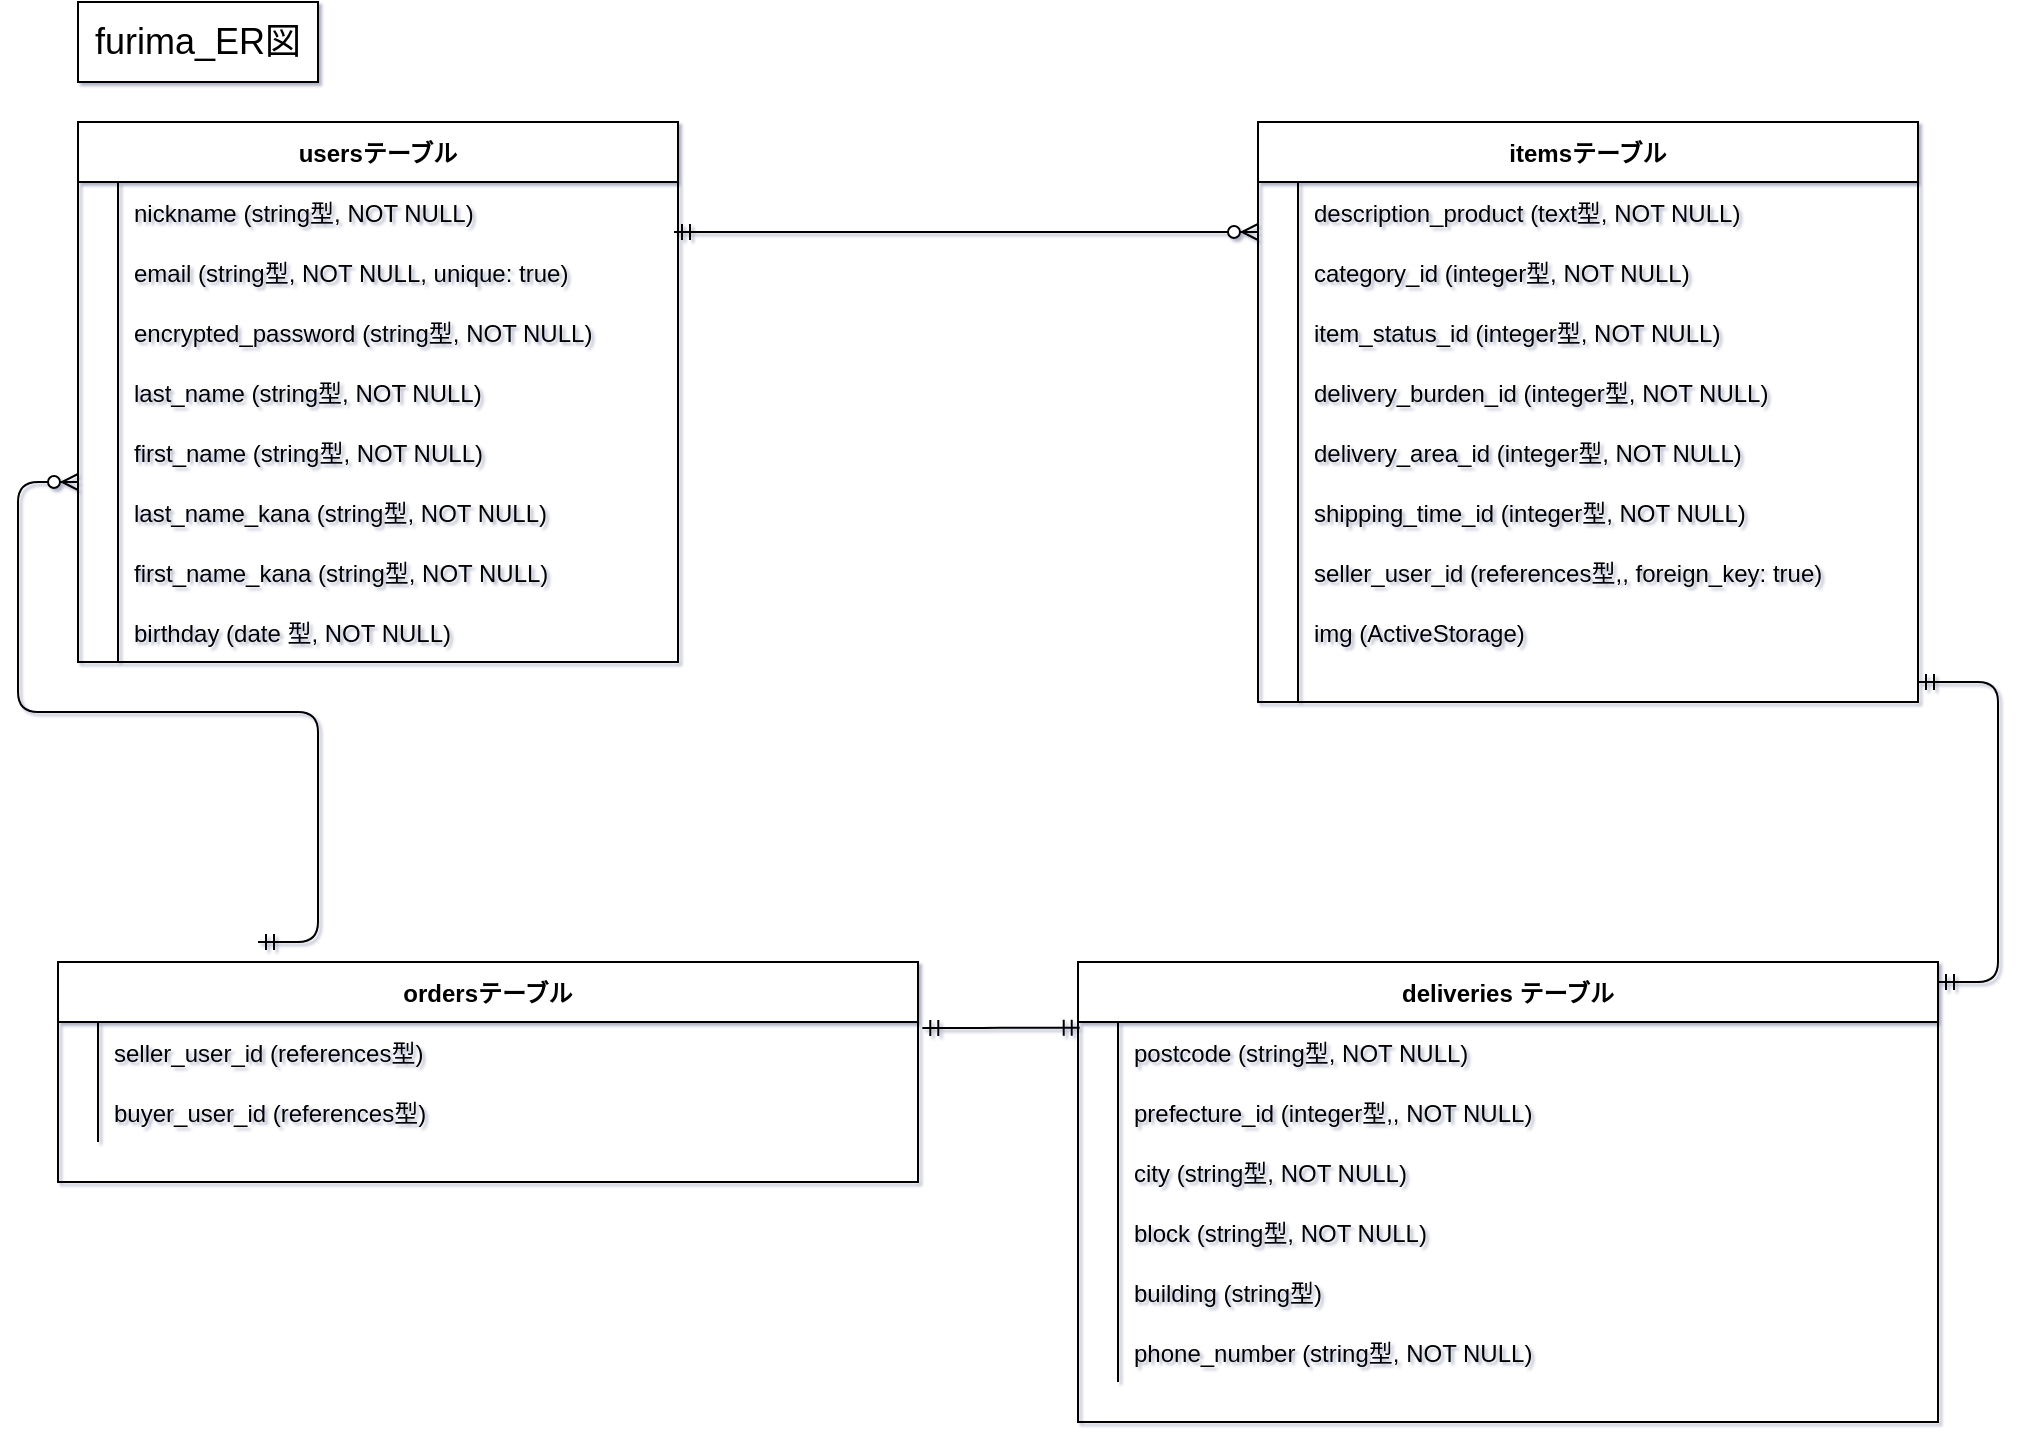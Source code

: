 <mxfile version="14.4.2" type="device"><diagram id="Z1LUBmAmDpVQYMSEyhby" name="Page-1"><mxGraphModel dx="1901" dy="502" grid="1" gridSize="10" guides="1" tooltips="1" connect="1" arrows="1" fold="1" page="0" pageScale="1" pageWidth="1169" pageHeight="827" math="0" shadow="1"><root><mxCell id="0"/><mxCell id="1" parent="0"/><mxCell id="z6vRA38vXSRTYfaLNDdw-1" value="itemsテーブル" style="shape=table;startSize=30;container=1;collapsible=1;childLayout=tableLayout;fixedRows=1;rowLines=0;fontStyle=1;align=center;resizeLast=1;" parent="1" vertex="1"><mxGeometry x="480" y="90" width="330" height="290" as="geometry"/></mxCell><mxCell id="z6vRA38vXSRTYfaLNDdw-23" value="" style="shape=partialRectangle;collapsible=0;dropTarget=0;pointerEvents=0;fillColor=none;top=0;left=0;bottom=0;right=0;points=[[0,0.5],[1,0.5]];portConstraint=eastwest;" parent="z6vRA38vXSRTYfaLNDdw-1" vertex="1"><mxGeometry y="30" width="330" height="30" as="geometry"/></mxCell><mxCell id="z6vRA38vXSRTYfaLNDdw-24" value="" style="shape=partialRectangle;connectable=0;fillColor=none;top=0;left=0;bottom=0;right=0;editable=1;overflow=hidden;" parent="z6vRA38vXSRTYfaLNDdw-23" vertex="1"><mxGeometry width="20" height="30" as="geometry"/></mxCell><mxCell id="z6vRA38vXSRTYfaLNDdw-25" value="description_product (text型, NOT NULL)" style="shape=partialRectangle;connectable=0;fillColor=none;top=0;left=0;bottom=0;right=0;align=left;spacingLeft=6;overflow=hidden;" parent="z6vRA38vXSRTYfaLNDdw-23" vertex="1"><mxGeometry x="20" width="310" height="30" as="geometry"/></mxCell><mxCell id="z6vRA38vXSRTYfaLNDdw-8" value="" style="shape=partialRectangle;collapsible=0;dropTarget=0;pointerEvents=0;fillColor=none;top=0;left=0;bottom=0;right=0;points=[[0,0.5],[1,0.5]];portConstraint=eastwest;" parent="z6vRA38vXSRTYfaLNDdw-1" vertex="1"><mxGeometry y="60" width="330" height="30" as="geometry"/></mxCell><mxCell id="z6vRA38vXSRTYfaLNDdw-9" value="" style="shape=partialRectangle;connectable=0;fillColor=none;top=0;left=0;bottom=0;right=0;editable=1;overflow=hidden;" parent="z6vRA38vXSRTYfaLNDdw-8" vertex="1"><mxGeometry width="20" height="30" as="geometry"/></mxCell><mxCell id="z6vRA38vXSRTYfaLNDdw-10" value="category_id (integer型, NOT NULL)" style="shape=partialRectangle;connectable=0;fillColor=none;top=0;left=0;bottom=0;right=0;align=left;spacingLeft=6;overflow=hidden;" parent="z6vRA38vXSRTYfaLNDdw-8" vertex="1"><mxGeometry x="20" width="310" height="30" as="geometry"/></mxCell><mxCell id="z6vRA38vXSRTYfaLNDdw-11" value="" style="shape=partialRectangle;collapsible=0;dropTarget=0;pointerEvents=0;fillColor=none;top=0;left=0;bottom=0;right=0;points=[[0,0.5],[1,0.5]];portConstraint=eastwest;" parent="z6vRA38vXSRTYfaLNDdw-1" vertex="1"><mxGeometry y="90" width="330" height="30" as="geometry"/></mxCell><mxCell id="z6vRA38vXSRTYfaLNDdw-12" value="" style="shape=partialRectangle;connectable=0;fillColor=none;top=0;left=0;bottom=0;right=0;editable=1;overflow=hidden;" parent="z6vRA38vXSRTYfaLNDdw-11" vertex="1"><mxGeometry width="20" height="30" as="geometry"/></mxCell><mxCell id="z6vRA38vXSRTYfaLNDdw-13" value="item_status_id (integer型, NOT NULL)" style="shape=partialRectangle;connectable=0;fillColor=none;top=0;left=0;bottom=0;right=0;align=left;spacingLeft=6;overflow=hidden;" parent="z6vRA38vXSRTYfaLNDdw-11" vertex="1"><mxGeometry x="20" width="310" height="30" as="geometry"/></mxCell><mxCell id="z6vRA38vXSRTYfaLNDdw-14" value="" style="shape=partialRectangle;collapsible=0;dropTarget=0;pointerEvents=0;fillColor=none;top=0;left=0;bottom=0;right=0;points=[[0,0.5],[1,0.5]];portConstraint=eastwest;" parent="z6vRA38vXSRTYfaLNDdw-1" vertex="1"><mxGeometry y="120" width="330" height="30" as="geometry"/></mxCell><mxCell id="z6vRA38vXSRTYfaLNDdw-15" value="" style="shape=partialRectangle;connectable=0;fillColor=none;top=0;left=0;bottom=0;right=0;editable=1;overflow=hidden;" parent="z6vRA38vXSRTYfaLNDdw-14" vertex="1"><mxGeometry width="20" height="30" as="geometry"/></mxCell><mxCell id="z6vRA38vXSRTYfaLNDdw-16" value="delivery_burden_id (integer型, NOT NULL)" style="shape=partialRectangle;connectable=0;fillColor=none;top=0;left=0;bottom=0;right=0;align=left;spacingLeft=6;overflow=hidden;" parent="z6vRA38vXSRTYfaLNDdw-14" vertex="1"><mxGeometry x="20" width="310" height="30" as="geometry"/></mxCell><mxCell id="z6vRA38vXSRTYfaLNDdw-17" value="" style="shape=partialRectangle;collapsible=0;dropTarget=0;pointerEvents=0;fillColor=none;top=0;left=0;bottom=0;right=0;points=[[0,0.5],[1,0.5]];portConstraint=eastwest;" parent="z6vRA38vXSRTYfaLNDdw-1" vertex="1"><mxGeometry y="150" width="330" height="30" as="geometry"/></mxCell><mxCell id="z6vRA38vXSRTYfaLNDdw-18" value="" style="shape=partialRectangle;connectable=0;fillColor=none;top=0;left=0;bottom=0;right=0;editable=1;overflow=hidden;" parent="z6vRA38vXSRTYfaLNDdw-17" vertex="1"><mxGeometry width="20" height="30" as="geometry"/></mxCell><mxCell id="z6vRA38vXSRTYfaLNDdw-19" value="delivery_area_id (integer型, NOT NULL)" style="shape=partialRectangle;connectable=0;fillColor=none;top=0;left=0;bottom=0;right=0;align=left;spacingLeft=6;overflow=hidden;" parent="z6vRA38vXSRTYfaLNDdw-17" vertex="1"><mxGeometry x="20" width="310" height="30" as="geometry"/></mxCell><mxCell id="z6vRA38vXSRTYfaLNDdw-20" value="" style="shape=partialRectangle;collapsible=0;dropTarget=0;pointerEvents=0;fillColor=none;top=0;left=0;bottom=0;right=0;points=[[0,0.5],[1,0.5]];portConstraint=eastwest;" parent="z6vRA38vXSRTYfaLNDdw-1" vertex="1"><mxGeometry y="180" width="330" height="30" as="geometry"/></mxCell><mxCell id="z6vRA38vXSRTYfaLNDdw-21" value="" style="shape=partialRectangle;connectable=0;fillColor=none;top=0;left=0;bottom=0;right=0;editable=1;overflow=hidden;" parent="z6vRA38vXSRTYfaLNDdw-20" vertex="1"><mxGeometry width="20" height="30" as="geometry"/></mxCell><mxCell id="z6vRA38vXSRTYfaLNDdw-22" value="shipping_time_id (integer型, NOT NULL)" style="shape=partialRectangle;connectable=0;fillColor=none;top=0;left=0;bottom=0;right=0;align=left;spacingLeft=6;overflow=hidden;" parent="z6vRA38vXSRTYfaLNDdw-20" vertex="1"><mxGeometry x="20" width="310" height="30" as="geometry"/></mxCell><mxCell id="z6vRA38vXSRTYfaLNDdw-114" value="" style="shape=partialRectangle;collapsible=0;dropTarget=0;pointerEvents=0;fillColor=none;top=0;left=0;bottom=0;right=0;points=[[0,0.5],[1,0.5]];portConstraint=eastwest;" parent="z6vRA38vXSRTYfaLNDdw-1" vertex="1"><mxGeometry y="210" width="330" height="30" as="geometry"/></mxCell><mxCell id="z6vRA38vXSRTYfaLNDdw-115" value="" style="shape=partialRectangle;connectable=0;fillColor=none;top=0;left=0;bottom=0;right=0;editable=1;overflow=hidden;" parent="z6vRA38vXSRTYfaLNDdw-114" vertex="1"><mxGeometry width="20" height="30" as="geometry"/></mxCell><mxCell id="z6vRA38vXSRTYfaLNDdw-116" value="seller_user_id (references型,, foreign_key: true)" style="shape=partialRectangle;connectable=0;fillColor=none;top=0;left=0;bottom=0;right=0;align=left;spacingLeft=6;overflow=hidden;" parent="z6vRA38vXSRTYfaLNDdw-114" vertex="1"><mxGeometry x="20" width="310" height="30" as="geometry"/></mxCell><mxCell id="z6vRA38vXSRTYfaLNDdw-29" value="" style="shape=partialRectangle;collapsible=0;dropTarget=0;pointerEvents=0;fillColor=none;top=0;left=0;bottom=0;right=0;points=[[0,0.5],[1,0.5]];portConstraint=eastwest;" parent="z6vRA38vXSRTYfaLNDdw-1" vertex="1"><mxGeometry y="240" width="330" height="30" as="geometry"/></mxCell><mxCell id="z6vRA38vXSRTYfaLNDdw-30" value="" style="shape=partialRectangle;connectable=0;fillColor=none;top=0;left=0;bottom=0;right=0;editable=1;overflow=hidden;" parent="z6vRA38vXSRTYfaLNDdw-29" vertex="1"><mxGeometry width="20" height="30" as="geometry"/></mxCell><mxCell id="z6vRA38vXSRTYfaLNDdw-31" value="img (ActiveStorage)" style="shape=partialRectangle;connectable=0;fillColor=none;top=0;left=0;bottom=0;right=0;align=left;spacingLeft=6;overflow=hidden;" parent="z6vRA38vXSRTYfaLNDdw-29" vertex="1"><mxGeometry x="20" width="310" height="30" as="geometry"/></mxCell><mxCell id="z6vRA38vXSRTYfaLNDdw-2" value="" style="shape=partialRectangle;collapsible=0;dropTarget=0;pointerEvents=0;fillColor=none;top=0;left=0;bottom=1;right=0;points=[[0,0.5],[1,0.5]];portConstraint=eastwest;" parent="z6vRA38vXSRTYfaLNDdw-1" vertex="1"><mxGeometry y="270" width="330" height="20" as="geometry"/></mxCell><mxCell id="z6vRA38vXSRTYfaLNDdw-3" value="" style="shape=partialRectangle;connectable=0;fillColor=none;top=0;left=0;bottom=0;right=0;fontStyle=1;overflow=hidden;" parent="z6vRA38vXSRTYfaLNDdw-2" vertex="1"><mxGeometry width="20" height="20" as="geometry"/></mxCell><mxCell id="z6vRA38vXSRTYfaLNDdw-4" value="" style="shape=partialRectangle;connectable=0;fillColor=none;top=0;left=0;bottom=0;right=0;align=left;spacingLeft=6;fontStyle=5;overflow=hidden;" parent="z6vRA38vXSRTYfaLNDdw-2" vertex="1"><mxGeometry x="20" width="310" height="20" as="geometry"/></mxCell><mxCell id="z6vRA38vXSRTYfaLNDdw-40" value="usersテーブル" style="shape=table;startSize=30;container=1;collapsible=1;childLayout=tableLayout;fixedRows=1;rowLines=0;fontStyle=1;align=center;resizeLast=1;" parent="1" vertex="1"><mxGeometry x="-110" y="90" width="300" height="270" as="geometry"/></mxCell><mxCell id="z6vRA38vXSRTYfaLNDdw-44" value="" style="shape=partialRectangle;collapsible=0;dropTarget=0;pointerEvents=0;fillColor=none;top=0;left=0;bottom=0;right=0;points=[[0,0.5],[1,0.5]];portConstraint=eastwest;" parent="z6vRA38vXSRTYfaLNDdw-40" vertex="1"><mxGeometry y="30" width="300" height="30" as="geometry"/></mxCell><mxCell id="z6vRA38vXSRTYfaLNDdw-45" value="" style="shape=partialRectangle;connectable=0;fillColor=none;top=0;left=0;bottom=0;right=0;editable=1;overflow=hidden;" parent="z6vRA38vXSRTYfaLNDdw-44" vertex="1"><mxGeometry width="20" height="30" as="geometry"/></mxCell><mxCell id="z6vRA38vXSRTYfaLNDdw-46" value="nickname (string型, NOT NULL)" style="shape=partialRectangle;connectable=0;fillColor=none;top=0;left=0;bottom=0;right=0;align=left;spacingLeft=6;overflow=hidden;" parent="z6vRA38vXSRTYfaLNDdw-44" vertex="1"><mxGeometry x="20" width="280" height="30" as="geometry"/></mxCell><mxCell id="z6vRA38vXSRTYfaLNDdw-47" value="" style="shape=partialRectangle;collapsible=0;dropTarget=0;pointerEvents=0;fillColor=none;top=0;left=0;bottom=0;right=0;points=[[0,0.5],[1,0.5]];portConstraint=eastwest;" parent="z6vRA38vXSRTYfaLNDdw-40" vertex="1"><mxGeometry y="60" width="300" height="30" as="geometry"/></mxCell><mxCell id="z6vRA38vXSRTYfaLNDdw-48" value="" style="shape=partialRectangle;connectable=0;fillColor=none;top=0;left=0;bottom=0;right=0;editable=1;overflow=hidden;" parent="z6vRA38vXSRTYfaLNDdw-47" vertex="1"><mxGeometry width="20" height="30" as="geometry"/></mxCell><mxCell id="z6vRA38vXSRTYfaLNDdw-49" value="email (string型, NOT NULL, unique: true)" style="shape=partialRectangle;connectable=0;fillColor=none;top=0;left=0;bottom=0;right=0;align=left;spacingLeft=6;overflow=hidden;" parent="z6vRA38vXSRTYfaLNDdw-47" vertex="1"><mxGeometry x="20" width="280" height="30" as="geometry"/></mxCell><mxCell id="z6vRA38vXSRTYfaLNDdw-50" value="" style="shape=partialRectangle;collapsible=0;dropTarget=0;pointerEvents=0;fillColor=none;top=0;left=0;bottom=0;right=0;points=[[0,0.5],[1,0.5]];portConstraint=eastwest;" parent="z6vRA38vXSRTYfaLNDdw-40" vertex="1"><mxGeometry y="90" width="300" height="30" as="geometry"/></mxCell><mxCell id="z6vRA38vXSRTYfaLNDdw-51" value="" style="shape=partialRectangle;connectable=0;fillColor=none;top=0;left=0;bottom=0;right=0;editable=1;overflow=hidden;" parent="z6vRA38vXSRTYfaLNDdw-50" vertex="1"><mxGeometry width="20" height="30" as="geometry"/></mxCell><mxCell id="z6vRA38vXSRTYfaLNDdw-52" value="encrypted_password (string型, NOT NULL)" style="shape=partialRectangle;connectable=0;fillColor=none;top=0;left=0;bottom=0;right=0;align=left;spacingLeft=6;overflow=hidden;" parent="z6vRA38vXSRTYfaLNDdw-50" vertex="1"><mxGeometry x="20" width="280" height="30" as="geometry"/></mxCell><mxCell id="z6vRA38vXSRTYfaLNDdw-56" value="" style="shape=partialRectangle;collapsible=0;dropTarget=0;pointerEvents=0;fillColor=none;top=0;left=0;bottom=0;right=0;points=[[0,0.5],[1,0.5]];portConstraint=eastwest;" parent="z6vRA38vXSRTYfaLNDdw-40" vertex="1"><mxGeometry y="120" width="300" height="30" as="geometry"/></mxCell><mxCell id="z6vRA38vXSRTYfaLNDdw-57" value="" style="shape=partialRectangle;connectable=0;fillColor=none;top=0;left=0;bottom=0;right=0;editable=1;overflow=hidden;" parent="z6vRA38vXSRTYfaLNDdw-56" vertex="1"><mxGeometry width="20" height="30" as="geometry"/></mxCell><mxCell id="z6vRA38vXSRTYfaLNDdw-58" value="last_name (string型, NOT NULL)" style="shape=partialRectangle;connectable=0;fillColor=none;top=0;left=0;bottom=0;right=0;align=left;spacingLeft=6;overflow=hidden;" parent="z6vRA38vXSRTYfaLNDdw-56" vertex="1"><mxGeometry x="20" width="280" height="30" as="geometry"/></mxCell><mxCell id="z6vRA38vXSRTYfaLNDdw-59" value="" style="shape=partialRectangle;collapsible=0;dropTarget=0;pointerEvents=0;fillColor=none;top=0;left=0;bottom=0;right=0;points=[[0,0.5],[1,0.5]];portConstraint=eastwest;" parent="z6vRA38vXSRTYfaLNDdw-40" vertex="1"><mxGeometry y="150" width="300" height="30" as="geometry"/></mxCell><mxCell id="z6vRA38vXSRTYfaLNDdw-60" value="" style="shape=partialRectangle;connectable=0;fillColor=none;top=0;left=0;bottom=0;right=0;editable=1;overflow=hidden;" parent="z6vRA38vXSRTYfaLNDdw-59" vertex="1"><mxGeometry width="20" height="30" as="geometry"/></mxCell><mxCell id="z6vRA38vXSRTYfaLNDdw-61" value="first_name (string型, NOT NULL)" style="shape=partialRectangle;connectable=0;fillColor=none;top=0;left=0;bottom=0;right=0;align=left;spacingLeft=6;overflow=hidden;" parent="z6vRA38vXSRTYfaLNDdw-59" vertex="1"><mxGeometry x="20" width="280" height="30" as="geometry"/></mxCell><mxCell id="z6vRA38vXSRTYfaLNDdw-62" value="" style="shape=partialRectangle;collapsible=0;dropTarget=0;pointerEvents=0;fillColor=none;top=0;left=0;bottom=0;right=0;points=[[0,0.5],[1,0.5]];portConstraint=eastwest;" parent="z6vRA38vXSRTYfaLNDdw-40" vertex="1"><mxGeometry y="180" width="300" height="30" as="geometry"/></mxCell><mxCell id="z6vRA38vXSRTYfaLNDdw-63" value="" style="shape=partialRectangle;connectable=0;fillColor=none;top=0;left=0;bottom=0;right=0;editable=1;overflow=hidden;" parent="z6vRA38vXSRTYfaLNDdw-62" vertex="1"><mxGeometry width="20" height="30" as="geometry"/></mxCell><mxCell id="z6vRA38vXSRTYfaLNDdw-64" value="last_name_kana (string型, NOT NULL)" style="shape=partialRectangle;connectable=0;fillColor=none;top=0;left=0;bottom=0;right=0;align=left;spacingLeft=6;overflow=hidden;" parent="z6vRA38vXSRTYfaLNDdw-62" vertex="1"><mxGeometry x="20" width="280" height="30" as="geometry"/></mxCell><mxCell id="z6vRA38vXSRTYfaLNDdw-65" value="" style="shape=partialRectangle;collapsible=0;dropTarget=0;pointerEvents=0;fillColor=none;top=0;left=0;bottom=0;right=0;points=[[0,0.5],[1,0.5]];portConstraint=eastwest;" parent="z6vRA38vXSRTYfaLNDdw-40" vertex="1"><mxGeometry y="210" width="300" height="30" as="geometry"/></mxCell><mxCell id="z6vRA38vXSRTYfaLNDdw-66" value="" style="shape=partialRectangle;connectable=0;fillColor=none;top=0;left=0;bottom=0;right=0;editable=1;overflow=hidden;" parent="z6vRA38vXSRTYfaLNDdw-65" vertex="1"><mxGeometry width="20" height="30" as="geometry"/></mxCell><mxCell id="z6vRA38vXSRTYfaLNDdw-67" value="first_name_kana (string型, NOT NULL)" style="shape=partialRectangle;connectable=0;fillColor=none;top=0;left=0;bottom=0;right=0;align=left;spacingLeft=6;overflow=hidden;" parent="z6vRA38vXSRTYfaLNDdw-65" vertex="1"><mxGeometry x="20" width="280" height="30" as="geometry"/></mxCell><mxCell id="z6vRA38vXSRTYfaLNDdw-68" value="" style="shape=partialRectangle;collapsible=0;dropTarget=0;pointerEvents=0;fillColor=none;top=0;left=0;bottom=0;right=0;points=[[0,0.5],[1,0.5]];portConstraint=eastwest;" parent="z6vRA38vXSRTYfaLNDdw-40" vertex="1"><mxGeometry y="240" width="300" height="30" as="geometry"/></mxCell><mxCell id="z6vRA38vXSRTYfaLNDdw-69" value="" style="shape=partialRectangle;connectable=0;fillColor=none;top=0;left=0;bottom=0;right=0;editable=1;overflow=hidden;" parent="z6vRA38vXSRTYfaLNDdw-68" vertex="1"><mxGeometry width="20" height="30" as="geometry"/></mxCell><mxCell id="z6vRA38vXSRTYfaLNDdw-70" value="birthday (date 型, NOT NULL)" style="shape=partialRectangle;connectable=0;fillColor=none;top=0;left=0;bottom=0;right=0;align=left;spacingLeft=6;overflow=hidden;" parent="z6vRA38vXSRTYfaLNDdw-68" vertex="1"><mxGeometry x="20" width="280" height="30" as="geometry"/></mxCell><mxCell id="z6vRA38vXSRTYfaLNDdw-77" value="ordersテーブル" style="shape=table;startSize=30;container=1;collapsible=1;childLayout=tableLayout;fixedRows=1;rowLines=0;fontStyle=1;align=center;resizeLast=1;" parent="1" vertex="1"><mxGeometry x="-120" y="510" width="430" height="110.0" as="geometry"/></mxCell><mxCell id="z6vRA38vXSRTYfaLNDdw-117" value="" style="shape=partialRectangle;collapsible=0;dropTarget=0;pointerEvents=0;fillColor=none;top=0;left=0;bottom=0;right=0;points=[[0,0.5],[1,0.5]];portConstraint=eastwest;" parent="z6vRA38vXSRTYfaLNDdw-77" vertex="1"><mxGeometry y="30" width="430" height="30" as="geometry"/></mxCell><mxCell id="z6vRA38vXSRTYfaLNDdw-118" value="" style="shape=partialRectangle;connectable=0;fillColor=none;top=0;left=0;bottom=0;right=0;editable=1;overflow=hidden;" parent="z6vRA38vXSRTYfaLNDdw-117" vertex="1"><mxGeometry width="20" height="30" as="geometry"/></mxCell><mxCell id="z6vRA38vXSRTYfaLNDdw-119" value="seller_user_id (references型)" style="shape=partialRectangle;connectable=0;fillColor=none;top=0;left=0;bottom=0;right=0;align=left;spacingLeft=6;overflow=hidden;" parent="z6vRA38vXSRTYfaLNDdw-117" vertex="1"><mxGeometry x="20" width="410" height="30" as="geometry"/></mxCell><mxCell id="z6vRA38vXSRTYfaLNDdw-185" value="" style="shape=partialRectangle;collapsible=0;dropTarget=0;pointerEvents=0;fillColor=none;top=0;left=0;bottom=0;right=0;points=[[0,0.5],[1,0.5]];portConstraint=eastwest;" parent="z6vRA38vXSRTYfaLNDdw-77" vertex="1"><mxGeometry y="60" width="430" height="30" as="geometry"/></mxCell><mxCell id="z6vRA38vXSRTYfaLNDdw-186" value="" style="shape=partialRectangle;connectable=0;fillColor=none;top=0;left=0;bottom=0;right=0;editable=1;overflow=hidden;" parent="z6vRA38vXSRTYfaLNDdw-185" vertex="1"><mxGeometry width="20" height="30" as="geometry"/></mxCell><mxCell id="z6vRA38vXSRTYfaLNDdw-187" value="buyer_user_id (references型)" style="shape=partialRectangle;connectable=0;fillColor=none;top=0;left=0;bottom=0;right=0;align=left;spacingLeft=6;overflow=hidden;" parent="z6vRA38vXSRTYfaLNDdw-185" vertex="1"><mxGeometry x="20" width="410" height="30" as="geometry"/></mxCell><mxCell id="z6vRA38vXSRTYfaLNDdw-223" value="" style="edgeStyle=entityRelationEdgeStyle;fontSize=12;html=1;endArrow=ERzeroToMany;startArrow=ERmandOne;" parent="1" edge="1"><mxGeometry width="100" height="100" relative="1" as="geometry"><mxPoint x="188" y="145" as="sourcePoint"/><mxPoint x="480" y="145" as="targetPoint"/></mxGeometry></mxCell><mxCell id="VwAzYeS-EbkZfGxobmNi-1" value="&lt;font style=&quot;font-size: 18px&quot;&gt;furima_ER図&lt;/font&gt;" style="rounded=0;whiteSpace=wrap;html=1;sketch=0;strokeColor=#000000;" vertex="1" parent="1"><mxGeometry x="-110" y="30" width="120" height="40" as="geometry"/></mxCell><mxCell id="VwAzYeS-EbkZfGxobmNi-2" value="deliveries テーブル" style="shape=table;startSize=30;container=1;collapsible=1;childLayout=tableLayout;fixedRows=1;rowLines=0;fontStyle=1;align=center;resizeLast=1;" vertex="1" parent="1"><mxGeometry x="390" y="510" width="430" height="230.0" as="geometry"/></mxCell><mxCell id="VwAzYeS-EbkZfGxobmNi-12" value="" style="shape=partialRectangle;collapsible=0;dropTarget=0;pointerEvents=0;fillColor=none;top=0;left=0;bottom=0;right=0;points=[[0,0.5],[1,0.5]];portConstraint=eastwest;" vertex="1" parent="VwAzYeS-EbkZfGxobmNi-2"><mxGeometry y="30" width="430" height="30" as="geometry"/></mxCell><mxCell id="VwAzYeS-EbkZfGxobmNi-13" value="" style="shape=partialRectangle;connectable=0;fillColor=none;top=0;left=0;bottom=0;right=0;editable=1;overflow=hidden;" vertex="1" parent="VwAzYeS-EbkZfGxobmNi-12"><mxGeometry width="20" height="30" as="geometry"/></mxCell><mxCell id="VwAzYeS-EbkZfGxobmNi-14" value="postcode (string型, NOT NULL)" style="shape=partialRectangle;connectable=0;fillColor=none;top=0;left=0;bottom=0;right=0;align=left;spacingLeft=6;overflow=hidden;" vertex="1" parent="VwAzYeS-EbkZfGxobmNi-12"><mxGeometry x="20" width="410" height="30" as="geometry"/></mxCell><mxCell id="VwAzYeS-EbkZfGxobmNi-15" value="" style="shape=partialRectangle;collapsible=0;dropTarget=0;pointerEvents=0;fillColor=none;top=0;left=0;bottom=0;right=0;points=[[0,0.5],[1,0.5]];portConstraint=eastwest;" vertex="1" parent="VwAzYeS-EbkZfGxobmNi-2"><mxGeometry y="60" width="430" height="30" as="geometry"/></mxCell><mxCell id="VwAzYeS-EbkZfGxobmNi-16" value="" style="shape=partialRectangle;connectable=0;fillColor=none;top=0;left=0;bottom=0;right=0;editable=1;overflow=hidden;" vertex="1" parent="VwAzYeS-EbkZfGxobmNi-15"><mxGeometry width="20" height="30" as="geometry"/></mxCell><mxCell id="VwAzYeS-EbkZfGxobmNi-17" value="prefecture_id (integer型,, NOT NULL)" style="shape=partialRectangle;connectable=0;fillColor=none;top=0;left=0;bottom=0;right=0;align=left;spacingLeft=6;overflow=hidden;" vertex="1" parent="VwAzYeS-EbkZfGxobmNi-15"><mxGeometry x="20" width="410" height="30" as="geometry"/></mxCell><mxCell id="VwAzYeS-EbkZfGxobmNi-18" value="" style="shape=partialRectangle;collapsible=0;dropTarget=0;pointerEvents=0;fillColor=none;top=0;left=0;bottom=0;right=0;points=[[0,0.5],[1,0.5]];portConstraint=eastwest;" vertex="1" parent="VwAzYeS-EbkZfGxobmNi-2"><mxGeometry y="90" width="430" height="30" as="geometry"/></mxCell><mxCell id="VwAzYeS-EbkZfGxobmNi-19" value="" style="shape=partialRectangle;connectable=0;fillColor=none;top=0;left=0;bottom=0;right=0;editable=1;overflow=hidden;" vertex="1" parent="VwAzYeS-EbkZfGxobmNi-18"><mxGeometry width="20" height="30" as="geometry"/></mxCell><mxCell id="VwAzYeS-EbkZfGxobmNi-20" value="city (string型, NOT NULL)" style="shape=partialRectangle;connectable=0;fillColor=none;top=0;left=0;bottom=0;right=0;align=left;spacingLeft=6;overflow=hidden;" vertex="1" parent="VwAzYeS-EbkZfGxobmNi-18"><mxGeometry x="20" width="410" height="30" as="geometry"/></mxCell><mxCell id="VwAzYeS-EbkZfGxobmNi-21" value="" style="shape=partialRectangle;collapsible=0;dropTarget=0;pointerEvents=0;fillColor=none;top=0;left=0;bottom=0;right=0;points=[[0,0.5],[1,0.5]];portConstraint=eastwest;" vertex="1" parent="VwAzYeS-EbkZfGxobmNi-2"><mxGeometry y="120" width="430" height="30" as="geometry"/></mxCell><mxCell id="VwAzYeS-EbkZfGxobmNi-22" value="" style="shape=partialRectangle;connectable=0;fillColor=none;top=0;left=0;bottom=0;right=0;editable=1;overflow=hidden;" vertex="1" parent="VwAzYeS-EbkZfGxobmNi-21"><mxGeometry width="20" height="30" as="geometry"/></mxCell><mxCell id="VwAzYeS-EbkZfGxobmNi-23" value="block (string型, NOT NULL)" style="shape=partialRectangle;connectable=0;fillColor=none;top=0;left=0;bottom=0;right=0;align=left;spacingLeft=6;overflow=hidden;" vertex="1" parent="VwAzYeS-EbkZfGxobmNi-21"><mxGeometry x="20" width="410" height="30" as="geometry"/></mxCell><mxCell id="VwAzYeS-EbkZfGxobmNi-24" value="" style="shape=partialRectangle;collapsible=0;dropTarget=0;pointerEvents=0;fillColor=none;top=0;left=0;bottom=0;right=0;points=[[0,0.5],[1,0.5]];portConstraint=eastwest;" vertex="1" parent="VwAzYeS-EbkZfGxobmNi-2"><mxGeometry y="150" width="430" height="30" as="geometry"/></mxCell><mxCell id="VwAzYeS-EbkZfGxobmNi-25" value="" style="shape=partialRectangle;connectable=0;fillColor=none;top=0;left=0;bottom=0;right=0;editable=1;overflow=hidden;" vertex="1" parent="VwAzYeS-EbkZfGxobmNi-24"><mxGeometry width="20" height="30" as="geometry"/></mxCell><mxCell id="VwAzYeS-EbkZfGxobmNi-26" value="building (string型)" style="shape=partialRectangle;connectable=0;fillColor=none;top=0;left=0;bottom=0;right=0;align=left;spacingLeft=6;overflow=hidden;" vertex="1" parent="VwAzYeS-EbkZfGxobmNi-24"><mxGeometry x="20" width="410" height="30" as="geometry"/></mxCell><mxCell id="VwAzYeS-EbkZfGxobmNi-27" value="" style="shape=partialRectangle;collapsible=0;dropTarget=0;pointerEvents=0;fillColor=none;top=0;left=0;bottom=0;right=0;points=[[0,0.5],[1,0.5]];portConstraint=eastwest;" vertex="1" parent="VwAzYeS-EbkZfGxobmNi-2"><mxGeometry y="180" width="430" height="30" as="geometry"/></mxCell><mxCell id="VwAzYeS-EbkZfGxobmNi-28" value="" style="shape=partialRectangle;connectable=0;fillColor=none;top=0;left=0;bottom=0;right=0;editable=1;overflow=hidden;" vertex="1" parent="VwAzYeS-EbkZfGxobmNi-27"><mxGeometry width="20" height="30" as="geometry"/></mxCell><mxCell id="VwAzYeS-EbkZfGxobmNi-29" value="phone_number (string型, NOT NULL)" style="shape=partialRectangle;connectable=0;fillColor=none;top=0;left=0;bottom=0;right=0;align=left;spacingLeft=6;overflow=hidden;" vertex="1" parent="VwAzYeS-EbkZfGxobmNi-27"><mxGeometry x="20" width="410" height="30" as="geometry"/></mxCell><mxCell id="VwAzYeS-EbkZfGxobmNi-50" value="" style="edgeStyle=entityRelationEdgeStyle;fontSize=12;html=1;endArrow=ERmandOne;startArrow=ERmandOne;" edge="1" parent="1" target="z6vRA38vXSRTYfaLNDdw-2"><mxGeometry width="100" height="100" relative="1" as="geometry"><mxPoint x="820" y="520" as="sourcePoint"/><mxPoint x="780" y="450" as="targetPoint"/></mxGeometry></mxCell><mxCell id="VwAzYeS-EbkZfGxobmNi-52" value="" style="edgeStyle=entityRelationEdgeStyle;fontSize=12;html=1;endArrow=ERmandOne;startArrow=ERmandOne;exitX=1.005;exitY=0.1;exitDx=0;exitDy=0;exitPerimeter=0;entryX=0.002;entryY=0.094;entryDx=0;entryDy=0;entryPerimeter=0;" edge="1" parent="1" source="z6vRA38vXSRTYfaLNDdw-117" target="VwAzYeS-EbkZfGxobmNi-12"><mxGeometry width="100" height="100" relative="1" as="geometry"><mxPoint x="630" y="490" as="sourcePoint"/><mxPoint x="730" y="390" as="targetPoint"/></mxGeometry></mxCell><mxCell id="VwAzYeS-EbkZfGxobmNi-53" value="" style="edgeStyle=entityRelationEdgeStyle;fontSize=12;html=1;endArrow=ERzeroToMany;startArrow=ERmandOne;" edge="1" parent="1"><mxGeometry width="100" height="100" relative="1" as="geometry"><mxPoint x="-20" y="500" as="sourcePoint"/><mxPoint x="-110" y="270" as="targetPoint"/></mxGeometry></mxCell></root></mxGraphModel></diagram></mxfile>